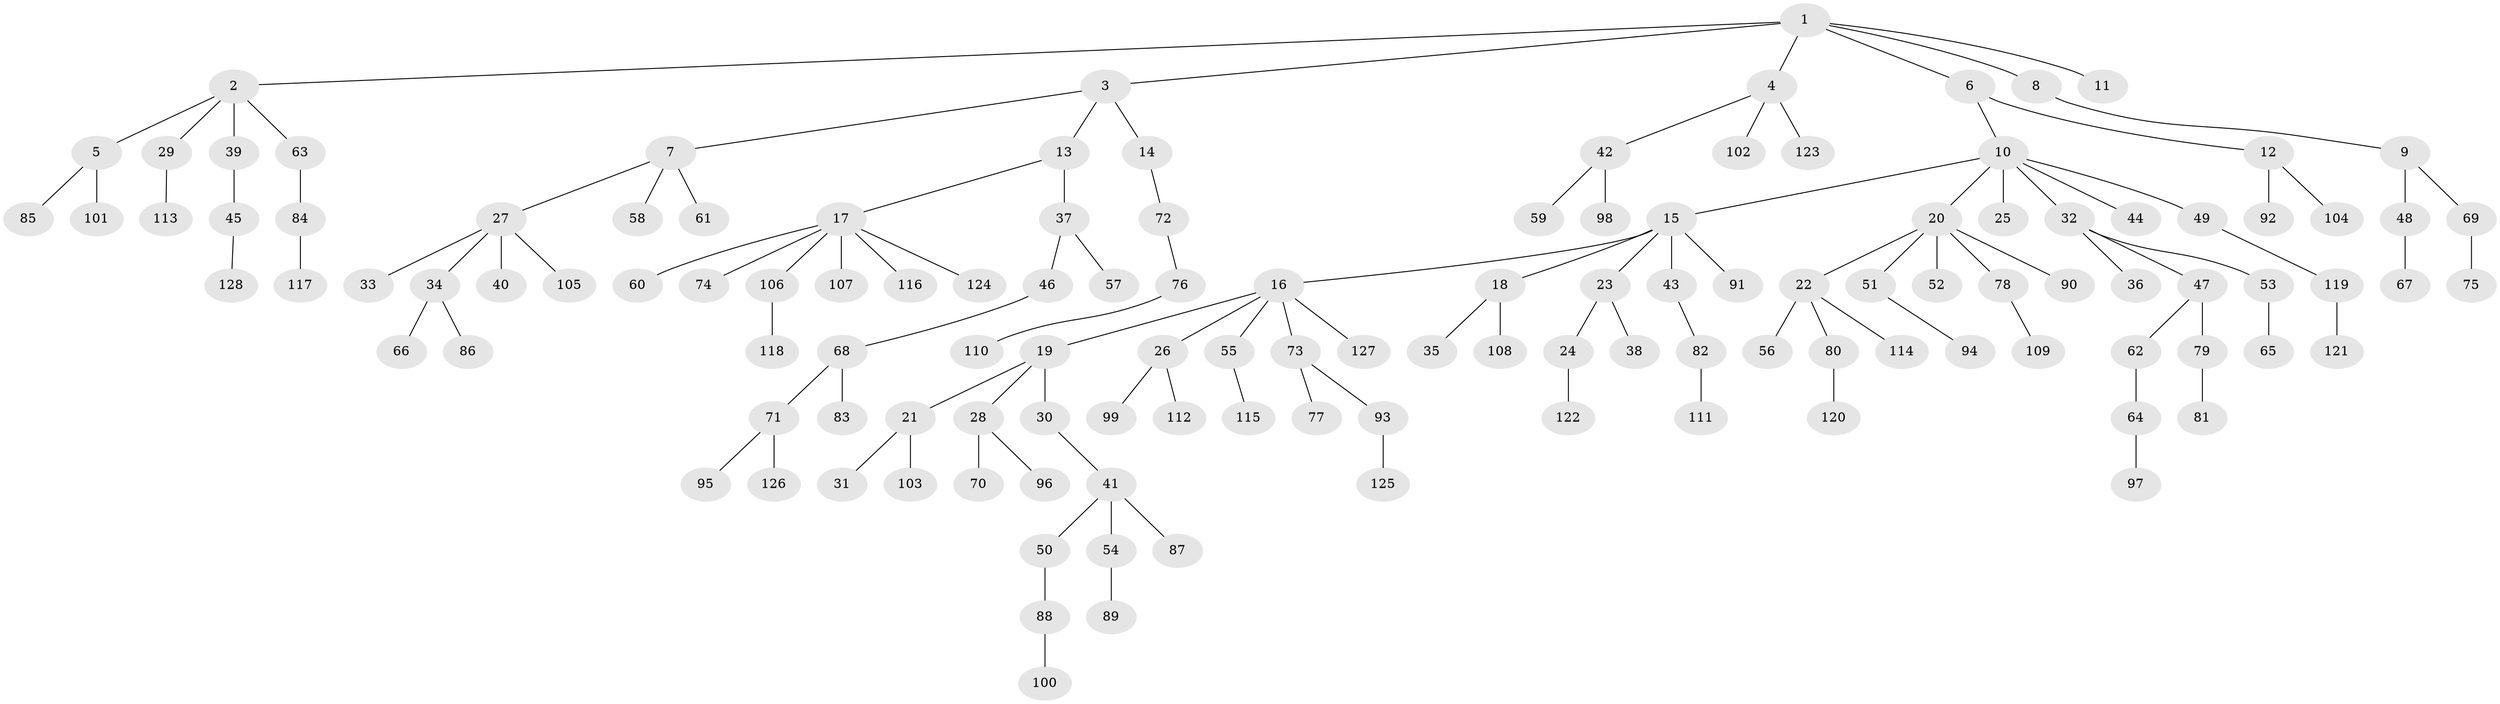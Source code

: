 // Generated by graph-tools (version 1.1) at 2025/15/03/09/25 04:15:29]
// undirected, 128 vertices, 127 edges
graph export_dot {
graph [start="1"]
  node [color=gray90,style=filled];
  1;
  2;
  3;
  4;
  5;
  6;
  7;
  8;
  9;
  10;
  11;
  12;
  13;
  14;
  15;
  16;
  17;
  18;
  19;
  20;
  21;
  22;
  23;
  24;
  25;
  26;
  27;
  28;
  29;
  30;
  31;
  32;
  33;
  34;
  35;
  36;
  37;
  38;
  39;
  40;
  41;
  42;
  43;
  44;
  45;
  46;
  47;
  48;
  49;
  50;
  51;
  52;
  53;
  54;
  55;
  56;
  57;
  58;
  59;
  60;
  61;
  62;
  63;
  64;
  65;
  66;
  67;
  68;
  69;
  70;
  71;
  72;
  73;
  74;
  75;
  76;
  77;
  78;
  79;
  80;
  81;
  82;
  83;
  84;
  85;
  86;
  87;
  88;
  89;
  90;
  91;
  92;
  93;
  94;
  95;
  96;
  97;
  98;
  99;
  100;
  101;
  102;
  103;
  104;
  105;
  106;
  107;
  108;
  109;
  110;
  111;
  112;
  113;
  114;
  115;
  116;
  117;
  118;
  119;
  120;
  121;
  122;
  123;
  124;
  125;
  126;
  127;
  128;
  1 -- 2;
  1 -- 3;
  1 -- 4;
  1 -- 6;
  1 -- 8;
  1 -- 11;
  2 -- 5;
  2 -- 29;
  2 -- 39;
  2 -- 63;
  3 -- 7;
  3 -- 13;
  3 -- 14;
  4 -- 42;
  4 -- 102;
  4 -- 123;
  5 -- 85;
  5 -- 101;
  6 -- 10;
  6 -- 12;
  7 -- 27;
  7 -- 58;
  7 -- 61;
  8 -- 9;
  9 -- 48;
  9 -- 69;
  10 -- 15;
  10 -- 20;
  10 -- 25;
  10 -- 32;
  10 -- 44;
  10 -- 49;
  12 -- 92;
  12 -- 104;
  13 -- 17;
  13 -- 37;
  14 -- 72;
  15 -- 16;
  15 -- 18;
  15 -- 23;
  15 -- 43;
  15 -- 91;
  16 -- 19;
  16 -- 26;
  16 -- 55;
  16 -- 73;
  16 -- 127;
  17 -- 60;
  17 -- 74;
  17 -- 106;
  17 -- 107;
  17 -- 116;
  17 -- 124;
  18 -- 35;
  18 -- 108;
  19 -- 21;
  19 -- 28;
  19 -- 30;
  20 -- 22;
  20 -- 51;
  20 -- 52;
  20 -- 78;
  20 -- 90;
  21 -- 31;
  21 -- 103;
  22 -- 56;
  22 -- 80;
  22 -- 114;
  23 -- 24;
  23 -- 38;
  24 -- 122;
  26 -- 99;
  26 -- 112;
  27 -- 33;
  27 -- 34;
  27 -- 40;
  27 -- 105;
  28 -- 70;
  28 -- 96;
  29 -- 113;
  30 -- 41;
  32 -- 36;
  32 -- 47;
  32 -- 53;
  34 -- 66;
  34 -- 86;
  37 -- 46;
  37 -- 57;
  39 -- 45;
  41 -- 50;
  41 -- 54;
  41 -- 87;
  42 -- 59;
  42 -- 98;
  43 -- 82;
  45 -- 128;
  46 -- 68;
  47 -- 62;
  47 -- 79;
  48 -- 67;
  49 -- 119;
  50 -- 88;
  51 -- 94;
  53 -- 65;
  54 -- 89;
  55 -- 115;
  62 -- 64;
  63 -- 84;
  64 -- 97;
  68 -- 71;
  68 -- 83;
  69 -- 75;
  71 -- 95;
  71 -- 126;
  72 -- 76;
  73 -- 77;
  73 -- 93;
  76 -- 110;
  78 -- 109;
  79 -- 81;
  80 -- 120;
  82 -- 111;
  84 -- 117;
  88 -- 100;
  93 -- 125;
  106 -- 118;
  119 -- 121;
}
